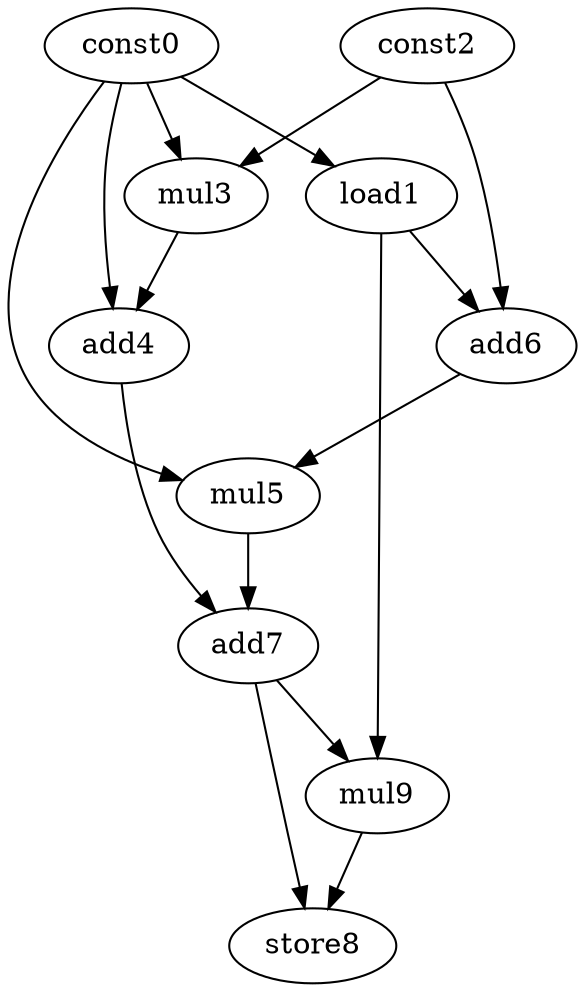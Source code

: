digraph G { 
const0[opcode=const]; 
load1[opcode=load]; 
const2[opcode=const]; 
mul3[opcode=mul]; 
add4[opcode=add]; 
mul5[opcode=mul]; 
add6[opcode=add]; 
add7[opcode=add]; 
store8[opcode=store]; 
mul9[opcode=mul]; 
const0->load1[operand=0];
const0->mul3[operand=0];
const2->mul3[operand=1];
const0->add4[operand=0];
mul3->add4[operand=1];
load1->add6[operand=0];
const2->add6[operand=1];
const0->mul5[operand=0];
add6->mul5[operand=1];
add4->add7[operand=0];
mul5->add7[operand=1];
load1->mul9[operand=0];
add7->mul9[operand=1];
mul9->store8[operand=0];
add7->store8[operand=1];
}
